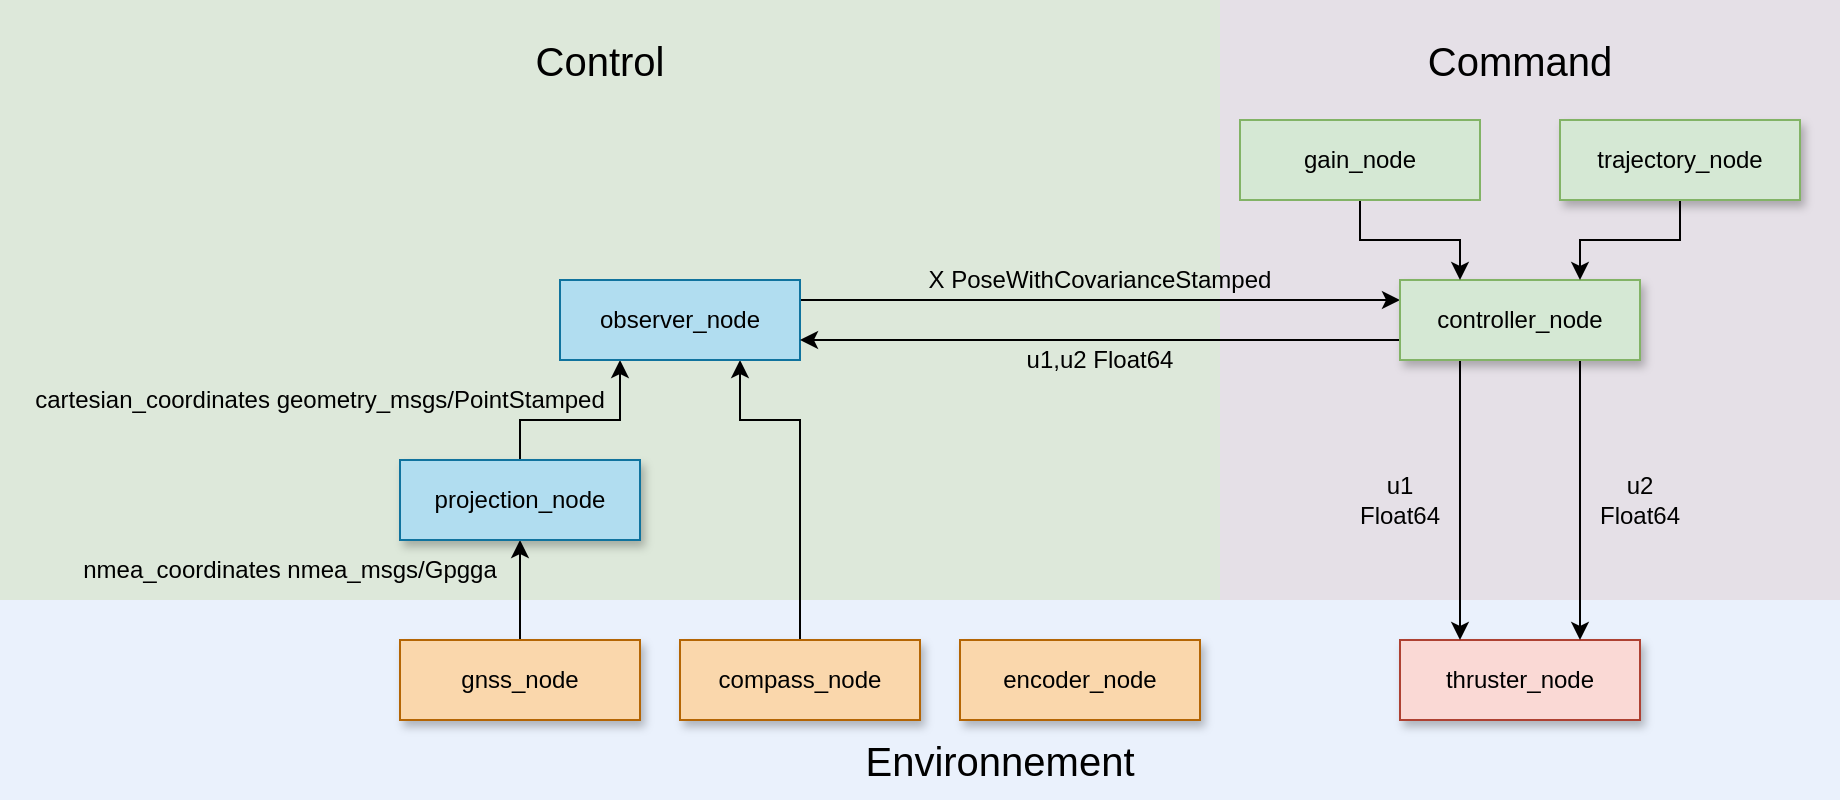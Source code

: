 <mxfile version="12.2.2" type="device" pages="1"><diagram id="LOM3DD30pXZkqA77w6fu" name="Page-1"><mxGraphModel dx="1915" dy="616" grid="1" gridSize="10" guides="1" tooltips="1" connect="1" arrows="1" fold="1" page="1" pageScale="1" pageWidth="827" pageHeight="1169" math="0" shadow="0"><root><mxCell id="0"/><mxCell id="1" parent="0"/><mxCell id="5k8MpurmPt6ZaZ1ucksF-27" value="" style="rounded=0;whiteSpace=wrap;html=1;fillColor=#EAF1FC;strokeColor=none;gradientColor=none;" parent="1" vertex="1"><mxGeometry x="-160" y="340" width="920" height="100" as="geometry"/></mxCell><mxCell id="5k8MpurmPt6ZaZ1ucksF-26" value="" style="rounded=0;whiteSpace=wrap;html=1;fillColor=#E5E0E7;strokeColor=none;" parent="1" vertex="1"><mxGeometry x="450" y="40" width="310" height="300" as="geometry"/></mxCell><mxCell id="5k8MpurmPt6ZaZ1ucksF-25" value="" style="rounded=0;whiteSpace=wrap;html=1;fillColor=#DDE8DA;strokeColor=none;" parent="1" vertex="1"><mxGeometry x="-160" y="40" width="610" height="300" as="geometry"/></mxCell><mxCell id="5k8MpurmPt6ZaZ1ucksF-12" style="edgeStyle=orthogonalEdgeStyle;rounded=0;orthogonalLoop=1;jettySize=auto;html=1;exitX=0.5;exitY=0;exitDx=0;exitDy=0;entryX=0.75;entryY=1;entryDx=0;entryDy=0;" parent="1" source="5k8MpurmPt6ZaZ1ucksF-3" target="5k8MpurmPt6ZaZ1ucksF-8" edge="1"><mxGeometry relative="1" as="geometry"><Array as="points"><mxPoint x="240" y="250"/><mxPoint x="210" y="250"/></Array></mxGeometry></mxCell><mxCell id="5k8MpurmPt6ZaZ1ucksF-3" value="compass_node" style="rounded=0;whiteSpace=wrap;html=1;fillColor=#fad7ac;strokeColor=#b46504;shadow=1;" parent="1" vertex="1"><mxGeometry x="180" y="360" width="120" height="40" as="geometry"/></mxCell><mxCell id="5k8MpurmPt6ZaZ1ucksF-10" style="edgeStyle=orthogonalEdgeStyle;rounded=0;orthogonalLoop=1;jettySize=auto;html=1;exitX=0.5;exitY=0;exitDx=0;exitDy=0;entryX=0.5;entryY=1;entryDx=0;entryDy=0;" parent="1" source="5k8MpurmPt6ZaZ1ucksF-4" target="5k8MpurmPt6ZaZ1ucksF-7" edge="1"><mxGeometry relative="1" as="geometry"/></mxCell><mxCell id="5k8MpurmPt6ZaZ1ucksF-4" value="gnss_node" style="rounded=0;whiteSpace=wrap;html=1;fillColor=#fad7ac;strokeColor=#b46504;shadow=1;" parent="1" vertex="1"><mxGeometry x="40" y="360" width="120" height="40" as="geometry"/></mxCell><mxCell id="5k8MpurmPt6ZaZ1ucksF-6" value="thruster_node" style="rounded=0;whiteSpace=wrap;html=1;fillColor=#fad9d5;strokeColor=#ae4132;shadow=1;glass=0;" parent="1" vertex="1"><mxGeometry x="540" y="360" width="120" height="40" as="geometry"/></mxCell><mxCell id="5k8MpurmPt6ZaZ1ucksF-11" style="edgeStyle=orthogonalEdgeStyle;rounded=0;orthogonalLoop=1;jettySize=auto;html=1;exitX=0.5;exitY=0;exitDx=0;exitDy=0;entryX=0.25;entryY=1;entryDx=0;entryDy=0;" parent="1" source="5k8MpurmPt6ZaZ1ucksF-7" target="5k8MpurmPt6ZaZ1ucksF-8" edge="1"><mxGeometry relative="1" as="geometry"><Array as="points"><mxPoint x="100" y="250"/><mxPoint x="150" y="250"/></Array></mxGeometry></mxCell><mxCell id="5k8MpurmPt6ZaZ1ucksF-7" value="projection_node" style="rounded=0;whiteSpace=wrap;html=1;fillColor=#b1ddf0;strokeColor=#10739e;shadow=1;" parent="1" vertex="1"><mxGeometry x="40" y="270" width="120" height="40" as="geometry"/></mxCell><mxCell id="5k8MpurmPt6ZaZ1ucksF-23" style="edgeStyle=orthogonalEdgeStyle;rounded=0;orthogonalLoop=1;jettySize=auto;html=1;exitX=1;exitY=0.25;exitDx=0;exitDy=0;entryX=0;entryY=0.25;entryDx=0;entryDy=0;startArrow=none;startFill=0;endArrow=classic;endFill=1;" parent="1" source="5k8MpurmPt6ZaZ1ucksF-8" target="5k8MpurmPt6ZaZ1ucksF-9" edge="1"><mxGeometry relative="1" as="geometry"/></mxCell><mxCell id="5k8MpurmPt6ZaZ1ucksF-8" value="observer_node" style="rounded=0;whiteSpace=wrap;html=1;fillColor=#b1ddf0;strokeColor=#10739e;" parent="1" vertex="1"><mxGeometry x="120" y="180" width="120" height="40" as="geometry"/></mxCell><mxCell id="5k8MpurmPt6ZaZ1ucksF-13" style="edgeStyle=orthogonalEdgeStyle;rounded=0;orthogonalLoop=1;jettySize=auto;html=1;exitX=0.25;exitY=1;exitDx=0;exitDy=0;entryX=0.25;entryY=0;entryDx=0;entryDy=0;" parent="1" source="5k8MpurmPt6ZaZ1ucksF-9" target="5k8MpurmPt6ZaZ1ucksF-6" edge="1"><mxGeometry relative="1" as="geometry"><Array as="points"><mxPoint x="570" y="340"/><mxPoint x="570" y="340"/></Array><mxPoint x="520" y="360" as="targetPoint"/></mxGeometry></mxCell><mxCell id="5k8MpurmPt6ZaZ1ucksF-14" style="edgeStyle=orthogonalEdgeStyle;rounded=0;orthogonalLoop=1;jettySize=auto;html=1;exitX=0.75;exitY=1;exitDx=0;exitDy=0;entryX=0.75;entryY=0;entryDx=0;entryDy=0;" parent="1" source="5k8MpurmPt6ZaZ1ucksF-9" target="5k8MpurmPt6ZaZ1ucksF-6" edge="1"><mxGeometry relative="1" as="geometry"><Array as="points"><mxPoint x="630" y="330"/><mxPoint x="630" y="330"/></Array></mxGeometry></mxCell><mxCell id="5k8MpurmPt6ZaZ1ucksF-24" style="edgeStyle=orthogonalEdgeStyle;rounded=0;orthogonalLoop=1;jettySize=auto;html=1;exitX=0;exitY=0.75;exitDx=0;exitDy=0;entryX=1;entryY=0.75;entryDx=0;entryDy=0;startArrow=none;startFill=0;endArrow=classic;endFill=1;" parent="1" source="5k8MpurmPt6ZaZ1ucksF-9" target="5k8MpurmPt6ZaZ1ucksF-8" edge="1"><mxGeometry relative="1" as="geometry"/></mxCell><mxCell id="5k8MpurmPt6ZaZ1ucksF-9" value="controller_node" style="rounded=0;whiteSpace=wrap;html=1;fillColor=#d5e8d4;strokeColor=#82b366;shadow=1;" parent="1" vertex="1"><mxGeometry x="540" y="180" width="120" height="40" as="geometry"/></mxCell><mxCell id="5k8MpurmPt6ZaZ1ucksF-21" style="edgeStyle=orthogonalEdgeStyle;rounded=0;orthogonalLoop=1;jettySize=auto;html=1;exitX=0.5;exitY=1;exitDx=0;exitDy=0;entryX=0.25;entryY=0;entryDx=0;entryDy=0;startArrow=none;startFill=0;endArrow=classic;endFill=1;" parent="1" source="5k8MpurmPt6ZaZ1ucksF-19" target="5k8MpurmPt6ZaZ1ucksF-9" edge="1"><mxGeometry relative="1" as="geometry"><Array as="points"><mxPoint x="520" y="160"/><mxPoint x="570" y="160"/></Array></mxGeometry></mxCell><mxCell id="5k8MpurmPt6ZaZ1ucksF-19" value="gain_node" style="rounded=0;whiteSpace=wrap;html=1;fillColor=#d5e8d4;strokeColor=#82b366;" parent="1" vertex="1"><mxGeometry x="460" y="100" width="120" height="40" as="geometry"/></mxCell><mxCell id="5k8MpurmPt6ZaZ1ucksF-22" style="edgeStyle=orthogonalEdgeStyle;rounded=0;orthogonalLoop=1;jettySize=auto;html=1;exitX=0.5;exitY=1;exitDx=0;exitDy=0;entryX=0.75;entryY=0;entryDx=0;entryDy=0;startArrow=none;startFill=0;endArrow=classic;endFill=1;" parent="1" source="5k8MpurmPt6ZaZ1ucksF-20" target="5k8MpurmPt6ZaZ1ucksF-9" edge="1"><mxGeometry relative="1" as="geometry"><Array as="points"><mxPoint x="680" y="160"/><mxPoint x="630" y="160"/></Array></mxGeometry></mxCell><mxCell id="5k8MpurmPt6ZaZ1ucksF-20" value="trajectory_node" style="rounded=0;whiteSpace=wrap;html=1;fillColor=#d5e8d4;strokeColor=#82b366;shadow=1;" parent="1" vertex="1"><mxGeometry x="620" y="100" width="120" height="40" as="geometry"/></mxCell><mxCell id="5k8MpurmPt6ZaZ1ucksF-28" value="&lt;font style=&quot;font-size: 20px&quot;&gt;Control&lt;/font&gt;" style="text;html=1;strokeColor=none;fillColor=none;align=center;verticalAlign=middle;whiteSpace=wrap;rounded=0;" parent="1" vertex="1"><mxGeometry x="120" y="60" width="40" height="20" as="geometry"/></mxCell><mxCell id="5k8MpurmPt6ZaZ1ucksF-29" value="&lt;font style=&quot;font-size: 20px&quot;&gt;Command&lt;br&gt;&lt;/font&gt;" style="text;html=1;strokeColor=none;fillColor=none;align=center;verticalAlign=middle;whiteSpace=wrap;rounded=0;" parent="1" vertex="1"><mxGeometry x="580" y="60" width="40" height="20" as="geometry"/></mxCell><mxCell id="5k8MpurmPt6ZaZ1ucksF-32" value="&lt;font style=&quot;font-size: 20px&quot;&gt;Environnement&lt;/font&gt;" style="text;html=1;strokeColor=none;fillColor=none;align=center;verticalAlign=middle;whiteSpace=wrap;rounded=0;" parent="1" vertex="1"><mxGeometry x="320" y="410" width="40" height="20" as="geometry"/></mxCell><mxCell id="5k8MpurmPt6ZaZ1ucksF-33" value="X PoseWithCovarianceStamped" style="text;html=1;strokeColor=none;fillColor=none;align=center;verticalAlign=middle;whiteSpace=wrap;rounded=0;" parent="1" vertex="1"><mxGeometry x="285" y="170" width="210" height="20" as="geometry"/></mxCell><mxCell id="KlhayTl_aa-EpeSyxt1m-1" value="u1 Float64" style="text;html=1;strokeColor=none;fillColor=none;align=center;verticalAlign=middle;whiteSpace=wrap;rounded=0;" parent="1" vertex="1"><mxGeometry x="520" y="280" width="40" height="20" as="geometry"/></mxCell><mxCell id="KlhayTl_aa-EpeSyxt1m-2" value="u2 Float64" style="text;html=1;strokeColor=none;fillColor=none;align=center;verticalAlign=middle;whiteSpace=wrap;rounded=0;" parent="1" vertex="1"><mxGeometry x="640" y="280" width="40" height="20" as="geometry"/></mxCell><mxCell id="KlhayTl_aa-EpeSyxt1m-3" value="u1,u2 Float64" style="text;html=1;strokeColor=none;fillColor=none;align=center;verticalAlign=middle;whiteSpace=wrap;rounded=0;" parent="1" vertex="1"><mxGeometry x="325" y="210" width="130" height="20" as="geometry"/></mxCell><mxCell id="ECoHBvPVbheH2E31ib2n-1" value="encoder_node" style="rounded=0;whiteSpace=wrap;html=1;fillColor=#fad7ac;strokeColor=#b46504;shadow=1;" parent="1" vertex="1"><mxGeometry x="320" y="360" width="120" height="40" as="geometry"/></mxCell><mxCell id="ECoHBvPVbheH2E31ib2n-7" value="nmea_coordinates nmea_msgs/Gpgga" style="text;html=1;strokeColor=none;fillColor=none;align=center;verticalAlign=middle;whiteSpace=wrap;rounded=0;" parent="1" vertex="1"><mxGeometry x="-120" y="315" width="210" height="20" as="geometry"/></mxCell><mxCell id="ECoHBvPVbheH2E31ib2n-8" value="cartesian_coordinates geometry_msgs/PointStamped" style="text;html=1;strokeColor=none;fillColor=none;align=center;verticalAlign=middle;whiteSpace=wrap;rounded=0;" parent="1" vertex="1"><mxGeometry x="-150" y="230" width="300" height="20" as="geometry"/></mxCell></root></mxGraphModel></diagram></mxfile>
